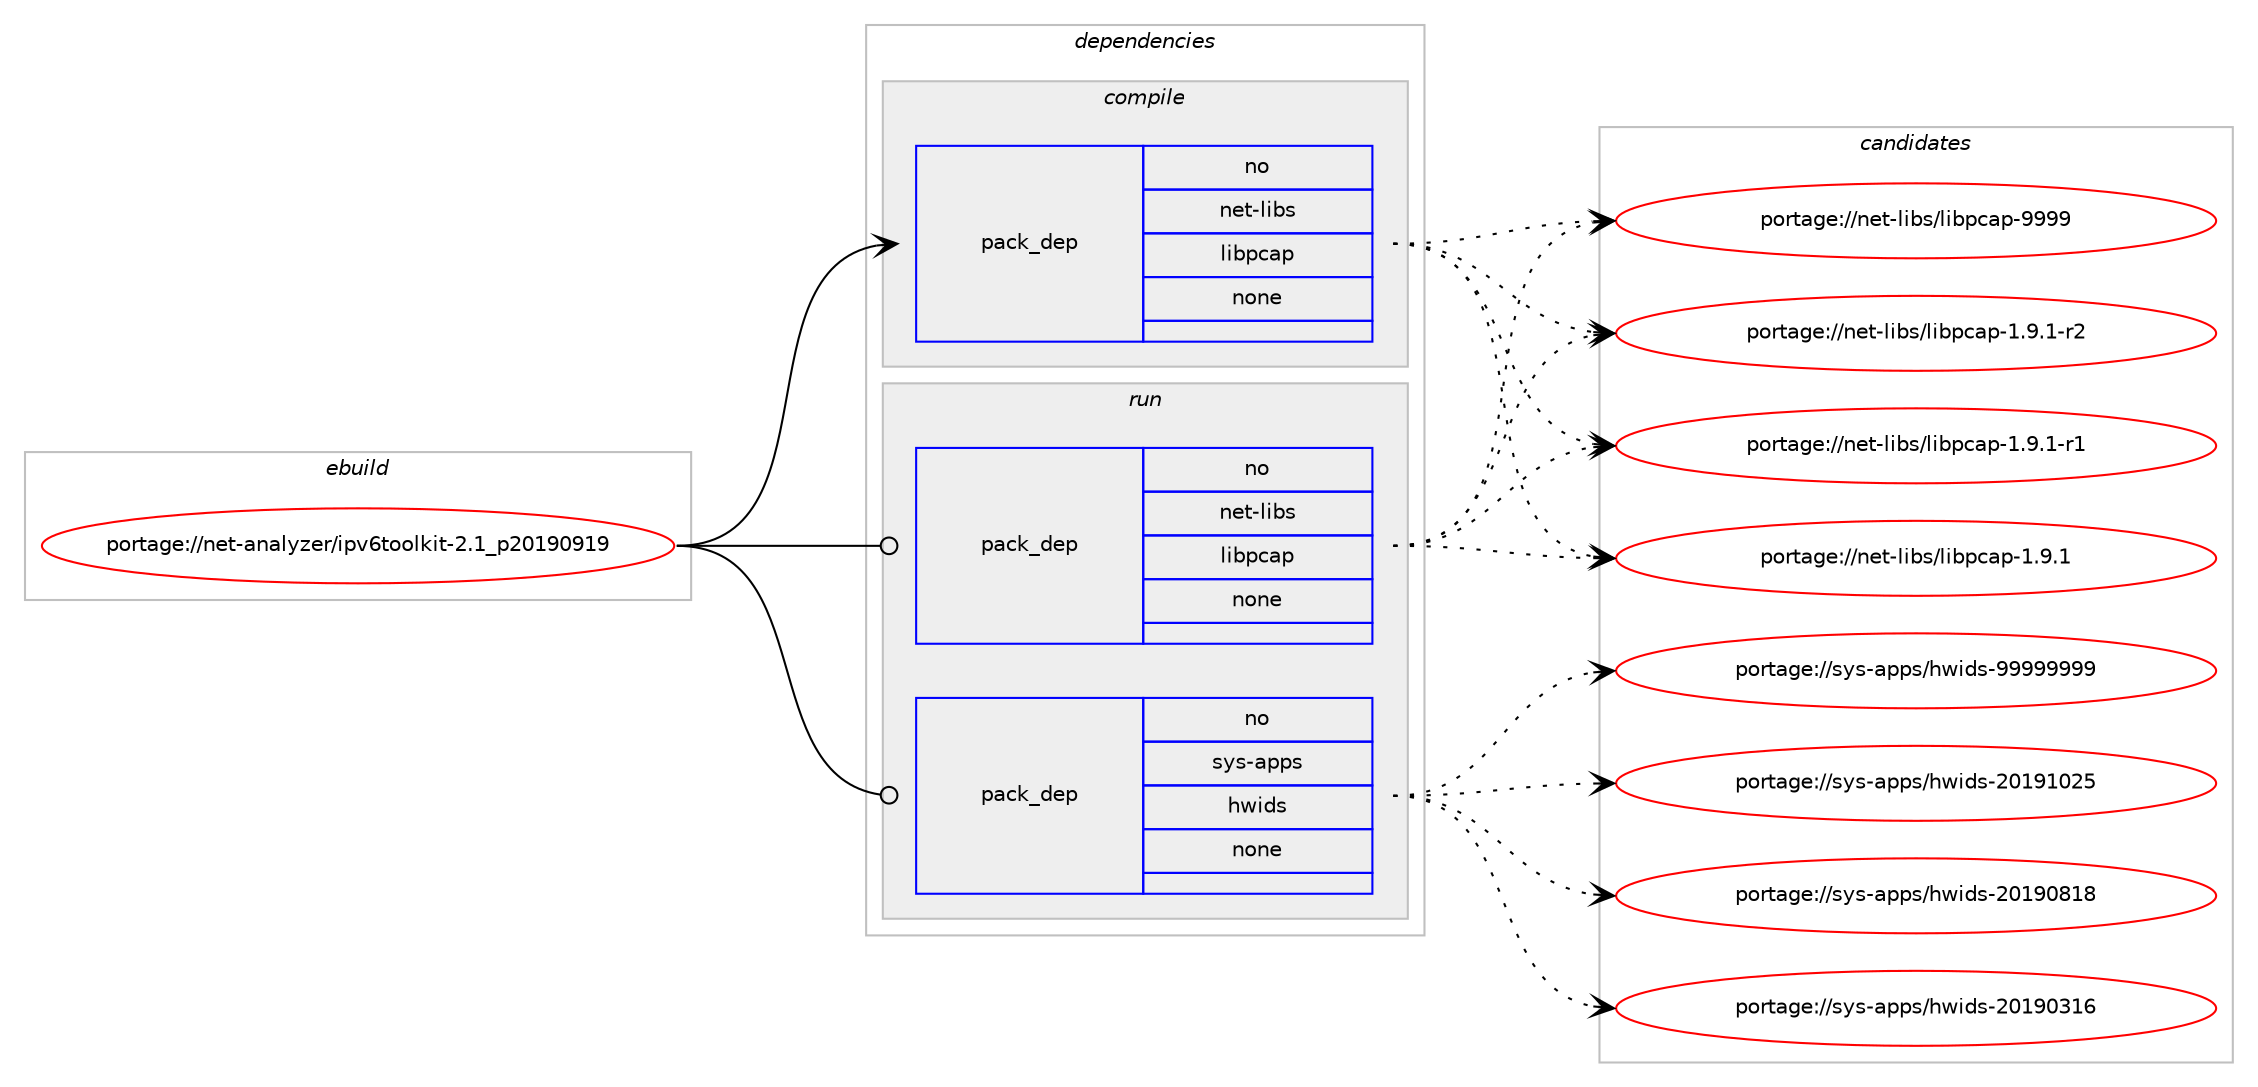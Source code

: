 digraph prolog {

# *************
# Graph options
# *************

newrank=true;
concentrate=true;
compound=true;
graph [rankdir=LR,fontname=Helvetica,fontsize=10,ranksep=1.5];#, ranksep=2.5, nodesep=0.2];
edge  [arrowhead=vee];
node  [fontname=Helvetica,fontsize=10];

# **********
# The ebuild
# **********

subgraph cluster_leftcol {
color=gray;
rank=same;
label=<<i>ebuild</i>>;
id [label="portage://net-analyzer/ipv6toolkit-2.1_p20190919", color=red, width=4, href="../net-analyzer/ipv6toolkit-2.1_p20190919.svg"];
}

# ****************
# The dependencies
# ****************

subgraph cluster_midcol {
color=gray;
label=<<i>dependencies</i>>;
subgraph cluster_compile {
fillcolor="#eeeeee";
style=filled;
label=<<i>compile</i>>;
subgraph pack130161 {
dependency169778 [label=<<TABLE BORDER="0" CELLBORDER="1" CELLSPACING="0" CELLPADDING="4" WIDTH="220"><TR><TD ROWSPAN="6" CELLPADDING="30">pack_dep</TD></TR><TR><TD WIDTH="110">no</TD></TR><TR><TD>net-libs</TD></TR><TR><TD>libpcap</TD></TR><TR><TD>none</TD></TR><TR><TD></TD></TR></TABLE>>, shape=none, color=blue];
}
id:e -> dependency169778:w [weight=20,style="solid",arrowhead="vee"];
}
subgraph cluster_compileandrun {
fillcolor="#eeeeee";
style=filled;
label=<<i>compile and run</i>>;
}
subgraph cluster_run {
fillcolor="#eeeeee";
style=filled;
label=<<i>run</i>>;
subgraph pack130162 {
dependency169779 [label=<<TABLE BORDER="0" CELLBORDER="1" CELLSPACING="0" CELLPADDING="4" WIDTH="220"><TR><TD ROWSPAN="6" CELLPADDING="30">pack_dep</TD></TR><TR><TD WIDTH="110">no</TD></TR><TR><TD>net-libs</TD></TR><TR><TD>libpcap</TD></TR><TR><TD>none</TD></TR><TR><TD></TD></TR></TABLE>>, shape=none, color=blue];
}
id:e -> dependency169779:w [weight=20,style="solid",arrowhead="odot"];
subgraph pack130163 {
dependency169780 [label=<<TABLE BORDER="0" CELLBORDER="1" CELLSPACING="0" CELLPADDING="4" WIDTH="220"><TR><TD ROWSPAN="6" CELLPADDING="30">pack_dep</TD></TR><TR><TD WIDTH="110">no</TD></TR><TR><TD>sys-apps</TD></TR><TR><TD>hwids</TD></TR><TR><TD>none</TD></TR><TR><TD></TD></TR></TABLE>>, shape=none, color=blue];
}
id:e -> dependency169780:w [weight=20,style="solid",arrowhead="odot"];
}
}

# **************
# The candidates
# **************

subgraph cluster_choices {
rank=same;
color=gray;
label=<<i>candidates</i>>;

subgraph choice130161 {
color=black;
nodesep=1;
choice1101011164510810598115471081059811299971124557575757 [label="portage://net-libs/libpcap-9999", color=red, width=4,href="../net-libs/libpcap-9999.svg"];
choice1101011164510810598115471081059811299971124549465746494511450 [label="portage://net-libs/libpcap-1.9.1-r2", color=red, width=4,href="../net-libs/libpcap-1.9.1-r2.svg"];
choice1101011164510810598115471081059811299971124549465746494511449 [label="portage://net-libs/libpcap-1.9.1-r1", color=red, width=4,href="../net-libs/libpcap-1.9.1-r1.svg"];
choice110101116451081059811547108105981129997112454946574649 [label="portage://net-libs/libpcap-1.9.1", color=red, width=4,href="../net-libs/libpcap-1.9.1.svg"];
dependency169778:e -> choice1101011164510810598115471081059811299971124557575757:w [style=dotted,weight="100"];
dependency169778:e -> choice1101011164510810598115471081059811299971124549465746494511450:w [style=dotted,weight="100"];
dependency169778:e -> choice1101011164510810598115471081059811299971124549465746494511449:w [style=dotted,weight="100"];
dependency169778:e -> choice110101116451081059811547108105981129997112454946574649:w [style=dotted,weight="100"];
}
subgraph choice130162 {
color=black;
nodesep=1;
choice1101011164510810598115471081059811299971124557575757 [label="portage://net-libs/libpcap-9999", color=red, width=4,href="../net-libs/libpcap-9999.svg"];
choice1101011164510810598115471081059811299971124549465746494511450 [label="portage://net-libs/libpcap-1.9.1-r2", color=red, width=4,href="../net-libs/libpcap-1.9.1-r2.svg"];
choice1101011164510810598115471081059811299971124549465746494511449 [label="portage://net-libs/libpcap-1.9.1-r1", color=red, width=4,href="../net-libs/libpcap-1.9.1-r1.svg"];
choice110101116451081059811547108105981129997112454946574649 [label="portage://net-libs/libpcap-1.9.1", color=red, width=4,href="../net-libs/libpcap-1.9.1.svg"];
dependency169779:e -> choice1101011164510810598115471081059811299971124557575757:w [style=dotted,weight="100"];
dependency169779:e -> choice1101011164510810598115471081059811299971124549465746494511450:w [style=dotted,weight="100"];
dependency169779:e -> choice1101011164510810598115471081059811299971124549465746494511449:w [style=dotted,weight="100"];
dependency169779:e -> choice110101116451081059811547108105981129997112454946574649:w [style=dotted,weight="100"];
}
subgraph choice130163 {
color=black;
nodesep=1;
choice115121115459711211211547104119105100115455757575757575757 [label="portage://sys-apps/hwids-99999999", color=red, width=4,href="../sys-apps/hwids-99999999.svg"];
choice115121115459711211211547104119105100115455048495749485053 [label="portage://sys-apps/hwids-20191025", color=red, width=4,href="../sys-apps/hwids-20191025.svg"];
choice115121115459711211211547104119105100115455048495748564956 [label="portage://sys-apps/hwids-20190818", color=red, width=4,href="../sys-apps/hwids-20190818.svg"];
choice115121115459711211211547104119105100115455048495748514954 [label="portage://sys-apps/hwids-20190316", color=red, width=4,href="../sys-apps/hwids-20190316.svg"];
dependency169780:e -> choice115121115459711211211547104119105100115455757575757575757:w [style=dotted,weight="100"];
dependency169780:e -> choice115121115459711211211547104119105100115455048495749485053:w [style=dotted,weight="100"];
dependency169780:e -> choice115121115459711211211547104119105100115455048495748564956:w [style=dotted,weight="100"];
dependency169780:e -> choice115121115459711211211547104119105100115455048495748514954:w [style=dotted,weight="100"];
}
}

}
